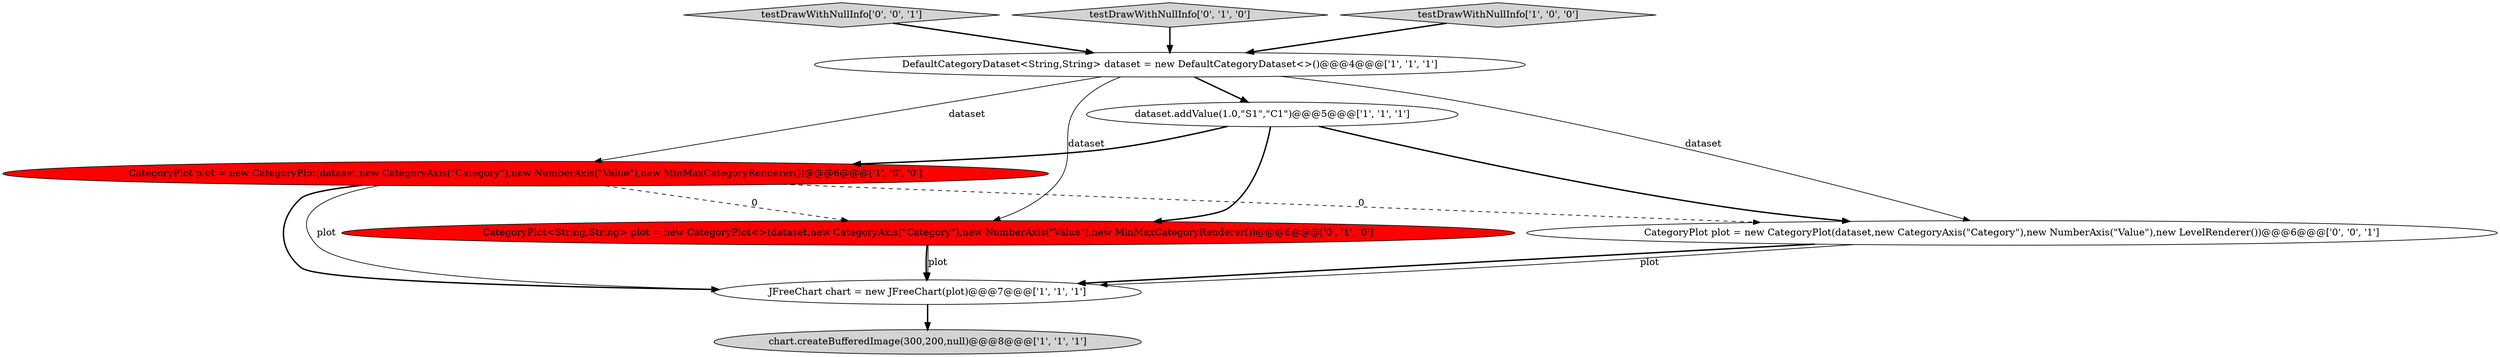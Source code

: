 digraph {
3 [style = filled, label = "JFreeChart chart = new JFreeChart(plot)@@@7@@@['1', '1', '1']", fillcolor = white, shape = ellipse image = "AAA0AAABBB1BBB"];
2 [style = filled, label = "DefaultCategoryDataset<String,String> dataset = new DefaultCategoryDataset<>()@@@4@@@['1', '1', '1']", fillcolor = white, shape = ellipse image = "AAA0AAABBB1BBB"];
9 [style = filled, label = "CategoryPlot plot = new CategoryPlot(dataset,new CategoryAxis(\"Category\"),new NumberAxis(\"Value\"),new LevelRenderer())@@@6@@@['0', '0', '1']", fillcolor = white, shape = ellipse image = "AAA0AAABBB3BBB"];
7 [style = filled, label = "CategoryPlot<String,String> plot = new CategoryPlot<>(dataset,new CategoryAxis(\"Category\"),new NumberAxis(\"Value\"),new MinMaxCategoryRenderer())@@@6@@@['0', '1', '0']", fillcolor = red, shape = ellipse image = "AAA1AAABBB2BBB"];
8 [style = filled, label = "testDrawWithNullInfo['0', '0', '1']", fillcolor = lightgray, shape = diamond image = "AAA0AAABBB3BBB"];
4 [style = filled, label = "dataset.addValue(1.0,\"S1\",\"C1\")@@@5@@@['1', '1', '1']", fillcolor = white, shape = ellipse image = "AAA0AAABBB1BBB"];
6 [style = filled, label = "testDrawWithNullInfo['0', '1', '0']", fillcolor = lightgray, shape = diamond image = "AAA0AAABBB2BBB"];
1 [style = filled, label = "chart.createBufferedImage(300,200,null)@@@8@@@['1', '1', '1']", fillcolor = lightgray, shape = ellipse image = "AAA0AAABBB1BBB"];
0 [style = filled, label = "CategoryPlot plot = new CategoryPlot(dataset,new CategoryAxis(\"Category\"),new NumberAxis(\"Value\"),new MinMaxCategoryRenderer())@@@6@@@['1', '0', '0']", fillcolor = red, shape = ellipse image = "AAA1AAABBB1BBB"];
5 [style = filled, label = "testDrawWithNullInfo['1', '0', '0']", fillcolor = lightgray, shape = diamond image = "AAA0AAABBB1BBB"];
0->3 [style = bold, label=""];
4->9 [style = bold, label=""];
9->3 [style = bold, label=""];
0->3 [style = solid, label="plot"];
9->3 [style = solid, label="plot"];
5->2 [style = bold, label=""];
7->3 [style = bold, label=""];
2->7 [style = solid, label="dataset"];
7->3 [style = solid, label="plot"];
0->9 [style = dashed, label="0"];
3->1 [style = bold, label=""];
8->2 [style = bold, label=""];
2->9 [style = solid, label="dataset"];
2->0 [style = solid, label="dataset"];
2->4 [style = bold, label=""];
0->7 [style = dashed, label="0"];
4->7 [style = bold, label=""];
4->0 [style = bold, label=""];
6->2 [style = bold, label=""];
}
